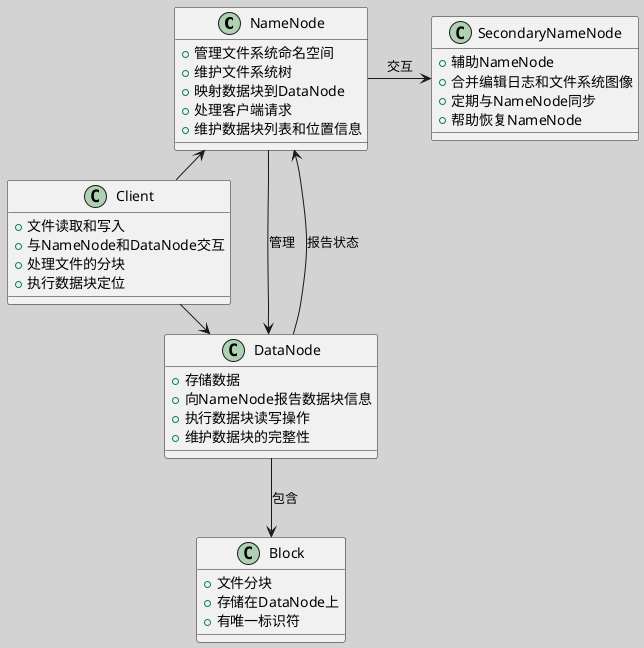 @startuml
skinparam backgroundColor #D3D3D3
!define RECTANGLE class

RECTANGLE NameNode {
  +管理文件系统命名空间
  +维护文件系统树
  +映射数据块到DataNode
  +处理客户端请求
  +维护数据块列表和位置信息
}

RECTANGLE DataNode {
  +存储数据
  +向NameNode报告数据块信息
  +执行数据块读写操作
  +维护数据块的完整性
}

RECTANGLE SecondaryNameNode {
  +辅助NameNode
  +合并编辑日志和文件系统图像
  +定期与NameNode同步
  +帮助恢复NameNode
}

RECTANGLE Client {
  +文件读取和写入
  +与NameNode和DataNode交互
  +处理文件的分块
  +执行数据块定位
}

RECTANGLE Block {
  +文件分块
  +存储在DataNode上
  +有唯一标识符
}

NameNode -down-> DataNode : 管理
DataNode -up-> NameNode : 报告状态
NameNode -right-> SecondaryNameNode : 交互
Client -left-> NameNode : 请求文件信息
Client -right-> DataNode : 读/写数据
DataNode -down-> Block : 包含
@enduml
